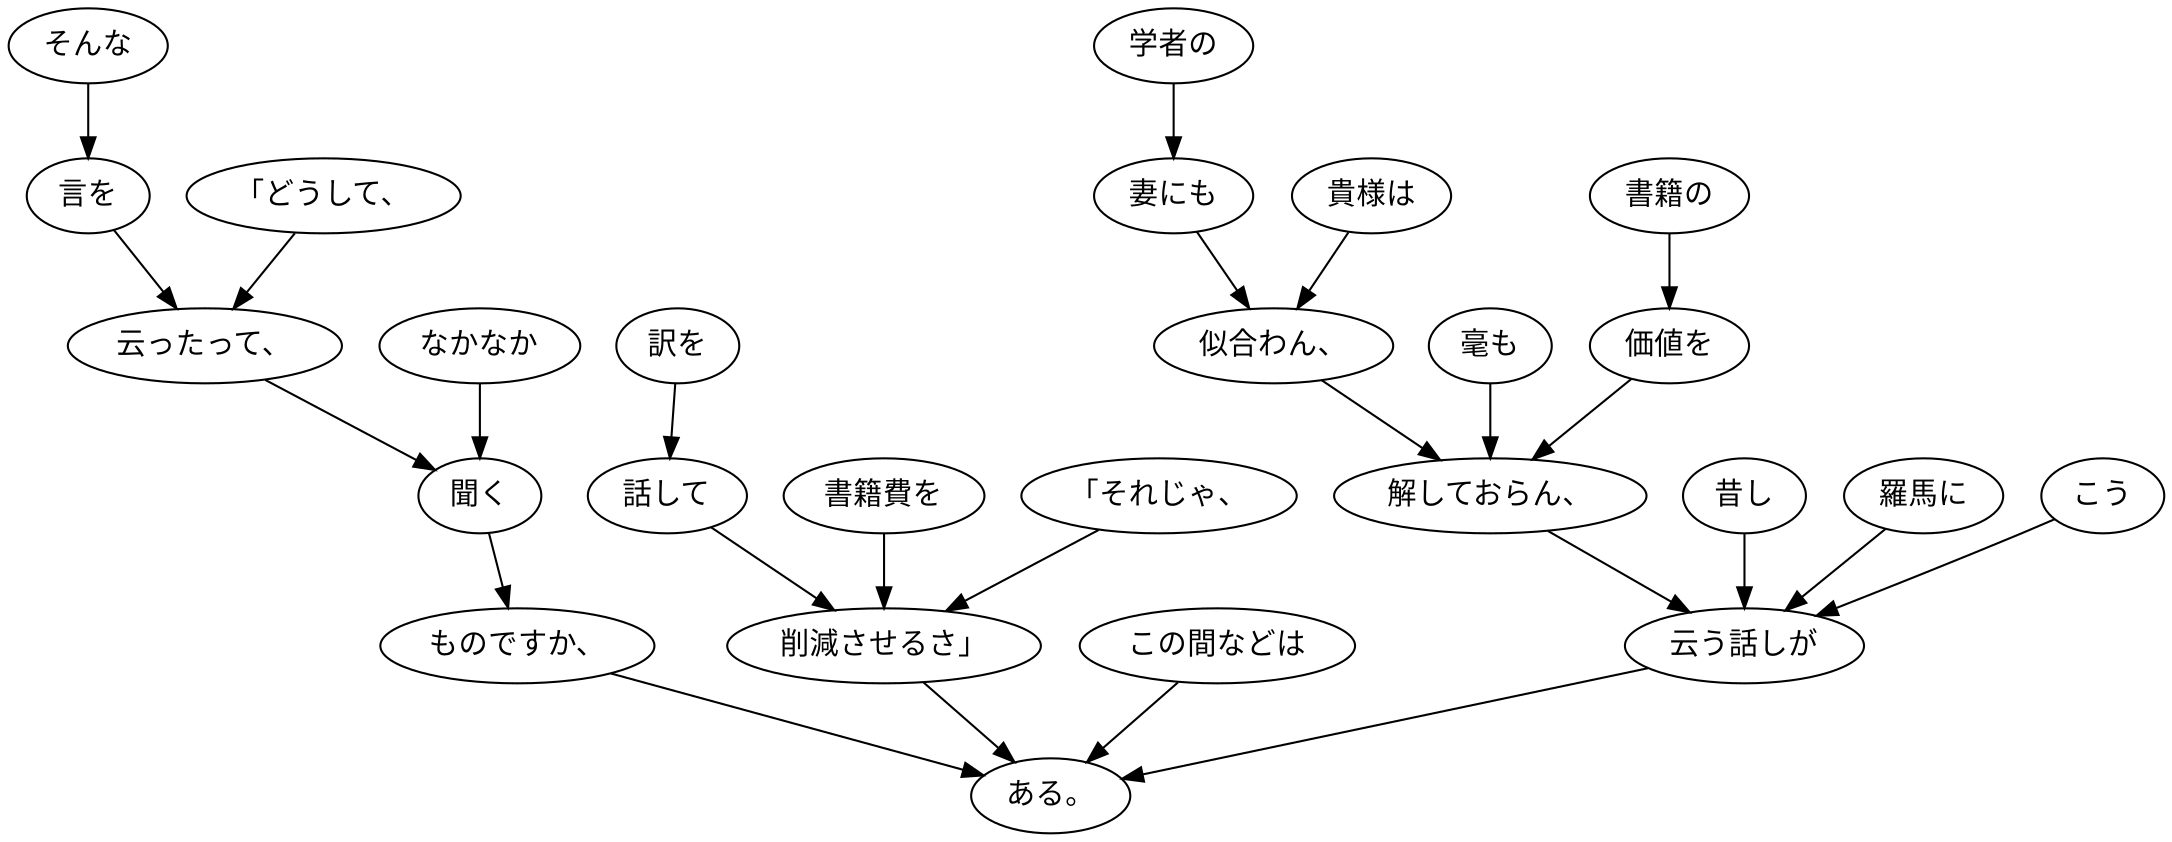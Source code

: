 digraph graph1424 {
	node0 [label="「それじゃ、"];
	node1 [label="訳を"];
	node2 [label="話して"];
	node3 [label="書籍費を"];
	node4 [label="削減させるさ」"];
	node5 [label="「どうして、"];
	node6 [label="そんな"];
	node7 [label="言を"];
	node8 [label="云ったって、"];
	node9 [label="なかなか"];
	node10 [label="聞く"];
	node11 [label="ものですか、"];
	node12 [label="この間などは"];
	node13 [label="貴様は"];
	node14 [label="学者の"];
	node15 [label="妻にも"];
	node16 [label="似合わん、"];
	node17 [label="毫も"];
	node18 [label="書籍の"];
	node19 [label="価値を"];
	node20 [label="解しておらん、"];
	node21 [label="昔し"];
	node22 [label="羅馬に"];
	node23 [label="こう"];
	node24 [label="云う話しが"];
	node25 [label="ある。"];
	node0 -> node4;
	node1 -> node2;
	node2 -> node4;
	node3 -> node4;
	node4 -> node25;
	node5 -> node8;
	node6 -> node7;
	node7 -> node8;
	node8 -> node10;
	node9 -> node10;
	node10 -> node11;
	node11 -> node25;
	node12 -> node25;
	node13 -> node16;
	node14 -> node15;
	node15 -> node16;
	node16 -> node20;
	node17 -> node20;
	node18 -> node19;
	node19 -> node20;
	node20 -> node24;
	node21 -> node24;
	node22 -> node24;
	node23 -> node24;
	node24 -> node25;
}

